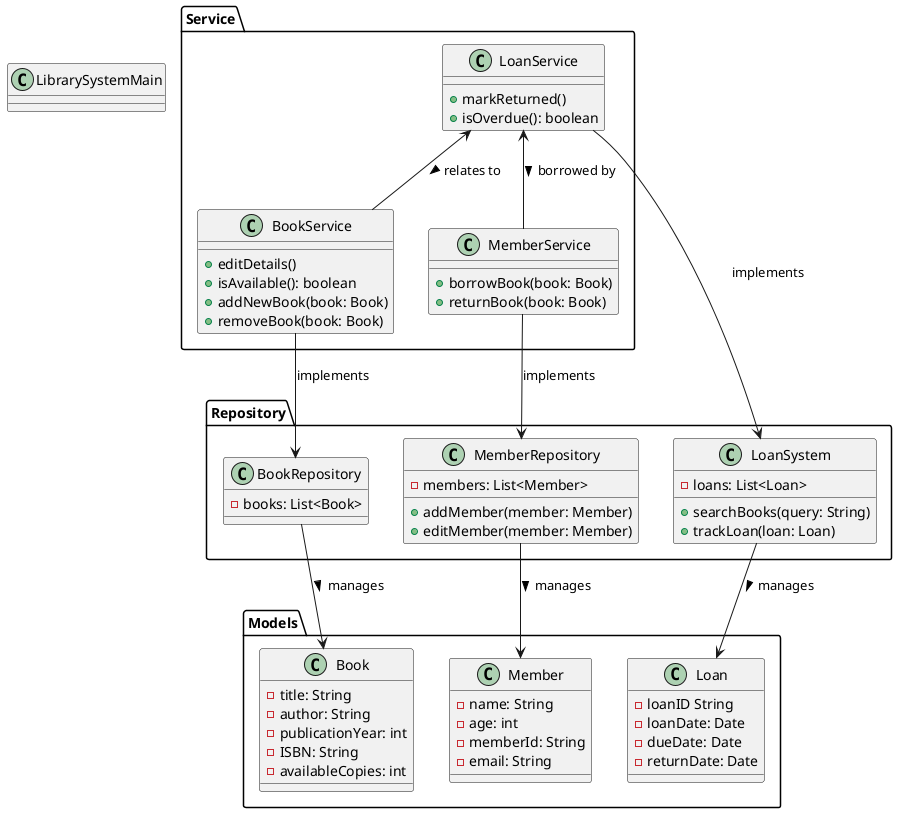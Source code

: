 @startuml
Package "Models" {
class Book {
  - title: String
  - author: String
  - publicationYear: int
  - ISBN: String
  - availableCopies: int
}

class Member {
  - name: String
  - age: int
  - memberId: String
  - email: String
}

class Loan {
  - loanID String
  - loanDate: Date
  - dueDate: Date
  - returnDate: Date
  }
}

Package "Service" {

class MemberService {
  + borrowBook(book: Book)
  + returnBook(book: Book)
  }
class BookService {
  + editDetails()
  + isAvailable(): boolean
  + addNewBook(book: Book)
  + removeBook(book: Book)
  }
class LoanService {
  + markReturned()
  + isOverdue(): boolean
  }
}

Package "Repository" {
class LoanSystem {
- loans: List<Loan>
  + searchBooks(query: String)
  + trackLoan(loan: Loan)
  }
class BookRepository {
 - books: List<Book>
}
class MemberRepository {
- members: List<Member>
  + addMember(member: Member)
  + editMember(member: Member)

}
}

class LibrarySystemMain {

}

BookService --> BookRepository : implements
MemberService --> MemberRepository : implements
LoanService --> LoanSystem : implements
BookRepository --> Book : manages >
MemberRepository --> Member : manages >
LoanSystem --> Loan : manages >
LoanService <-- BookService : relates to >
LoanService <-- MemberService : borrowed by >



@enduml